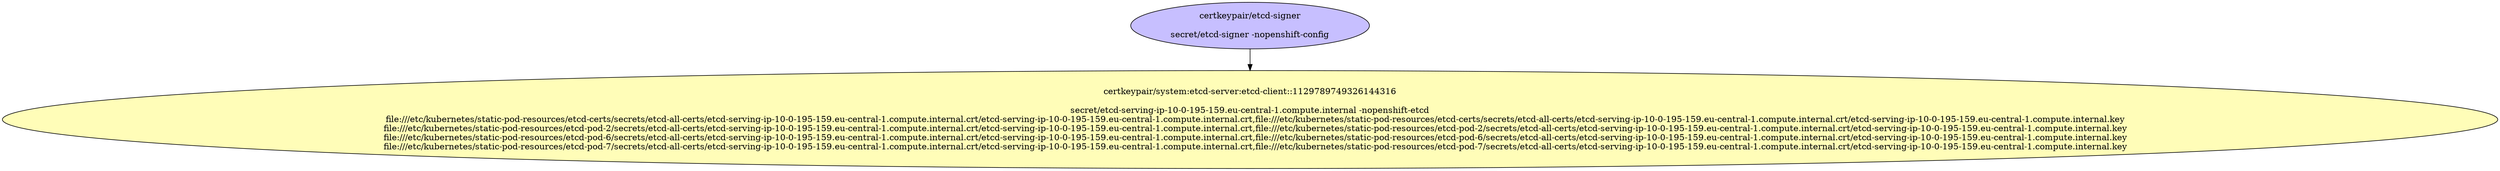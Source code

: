 digraph "Local Certificate" {
  // Node definitions.
  1 [
    label="certkeypair/etcd-signer\n\nsecret/etcd-signer -nopenshift-config\n"
    style=filled
    fillcolor="#c7bfff"
  ];
  5 [
    label="certkeypair/system:etcd-server:etcd-client::1129789749326144316\n\nsecret/etcd-serving-ip-10-0-195-159.eu-central-1.compute.internal -nopenshift-etcd\n    file:///etc/kubernetes/static-pod-resources/etcd-certs/secrets/etcd-all-certs/etcd-serving-ip-10-0-195-159.eu-central-1.compute.internal.crt/etcd-serving-ip-10-0-195-159.eu-central-1.compute.internal.crt,file:///etc/kubernetes/static-pod-resources/etcd-certs/secrets/etcd-all-certs/etcd-serving-ip-10-0-195-159.eu-central-1.compute.internal.crt/etcd-serving-ip-10-0-195-159.eu-central-1.compute.internal.key\n    file:///etc/kubernetes/static-pod-resources/etcd-pod-2/secrets/etcd-all-certs/etcd-serving-ip-10-0-195-159.eu-central-1.compute.internal.crt/etcd-serving-ip-10-0-195-159.eu-central-1.compute.internal.crt,file:///etc/kubernetes/static-pod-resources/etcd-pod-2/secrets/etcd-all-certs/etcd-serving-ip-10-0-195-159.eu-central-1.compute.internal.crt/etcd-serving-ip-10-0-195-159.eu-central-1.compute.internal.key\n    file:///etc/kubernetes/static-pod-resources/etcd-pod-6/secrets/etcd-all-certs/etcd-serving-ip-10-0-195-159.eu-central-1.compute.internal.crt/etcd-serving-ip-10-0-195-159.eu-central-1.compute.internal.crt,file:///etc/kubernetes/static-pod-resources/etcd-pod-6/secrets/etcd-all-certs/etcd-serving-ip-10-0-195-159.eu-central-1.compute.internal.crt/etcd-serving-ip-10-0-195-159.eu-central-1.compute.internal.key\n    file:///etc/kubernetes/static-pod-resources/etcd-pod-7/secrets/etcd-all-certs/etcd-serving-ip-10-0-195-159.eu-central-1.compute.internal.crt/etcd-serving-ip-10-0-195-159.eu-central-1.compute.internal.crt,file:///etc/kubernetes/static-pod-resources/etcd-pod-7/secrets/etcd-all-certs/etcd-serving-ip-10-0-195-159.eu-central-1.compute.internal.crt/etcd-serving-ip-10-0-195-159.eu-central-1.compute.internal.key\n"
    style=filled
    fillcolor="#fffdb8"
  ];

  // Edge definitions.
  1 -> 5;
}